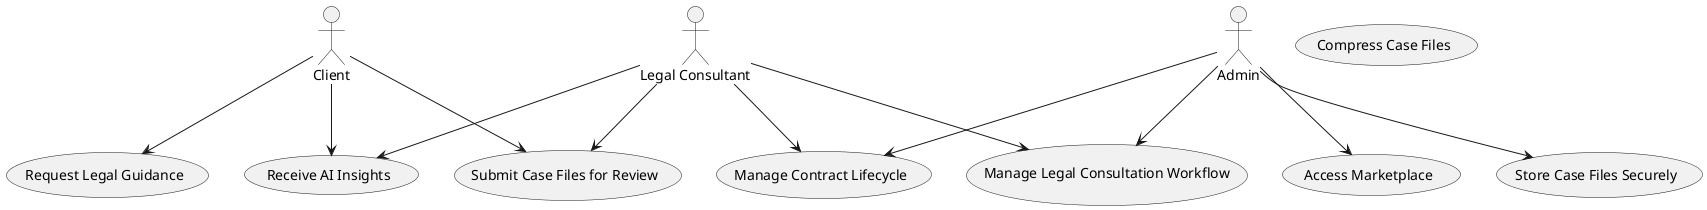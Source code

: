 @startuml use-case

actor Client
actor "Legal Consultant" as LegalConsultant
actor "Admin" as Admin

usecase "Request Legal Guidance" as UC1
usecase "Submit Case Files for Review" as UC2
usecase "Receive AI Insights" as UC3
usecase "Compress Case Files" as UC4
usecase "Store Case Files Securely" as UC5
usecase "Manage Legal Consultation Workflow" as UC6
usecase "Manage Contract Lifecycle" as UC7
usecase "Access Marketplace" as UC8

Client --> UC1
Client --> UC2
Client --> UC3

LegalConsultant --> UC2
LegalConsultant --> UC3
LegalConsultant --> UC6
LegalConsultant --> UC7

Admin --> UC5
Admin --> UC6
Admin --> UC7
Admin --> UC8

@enduml
